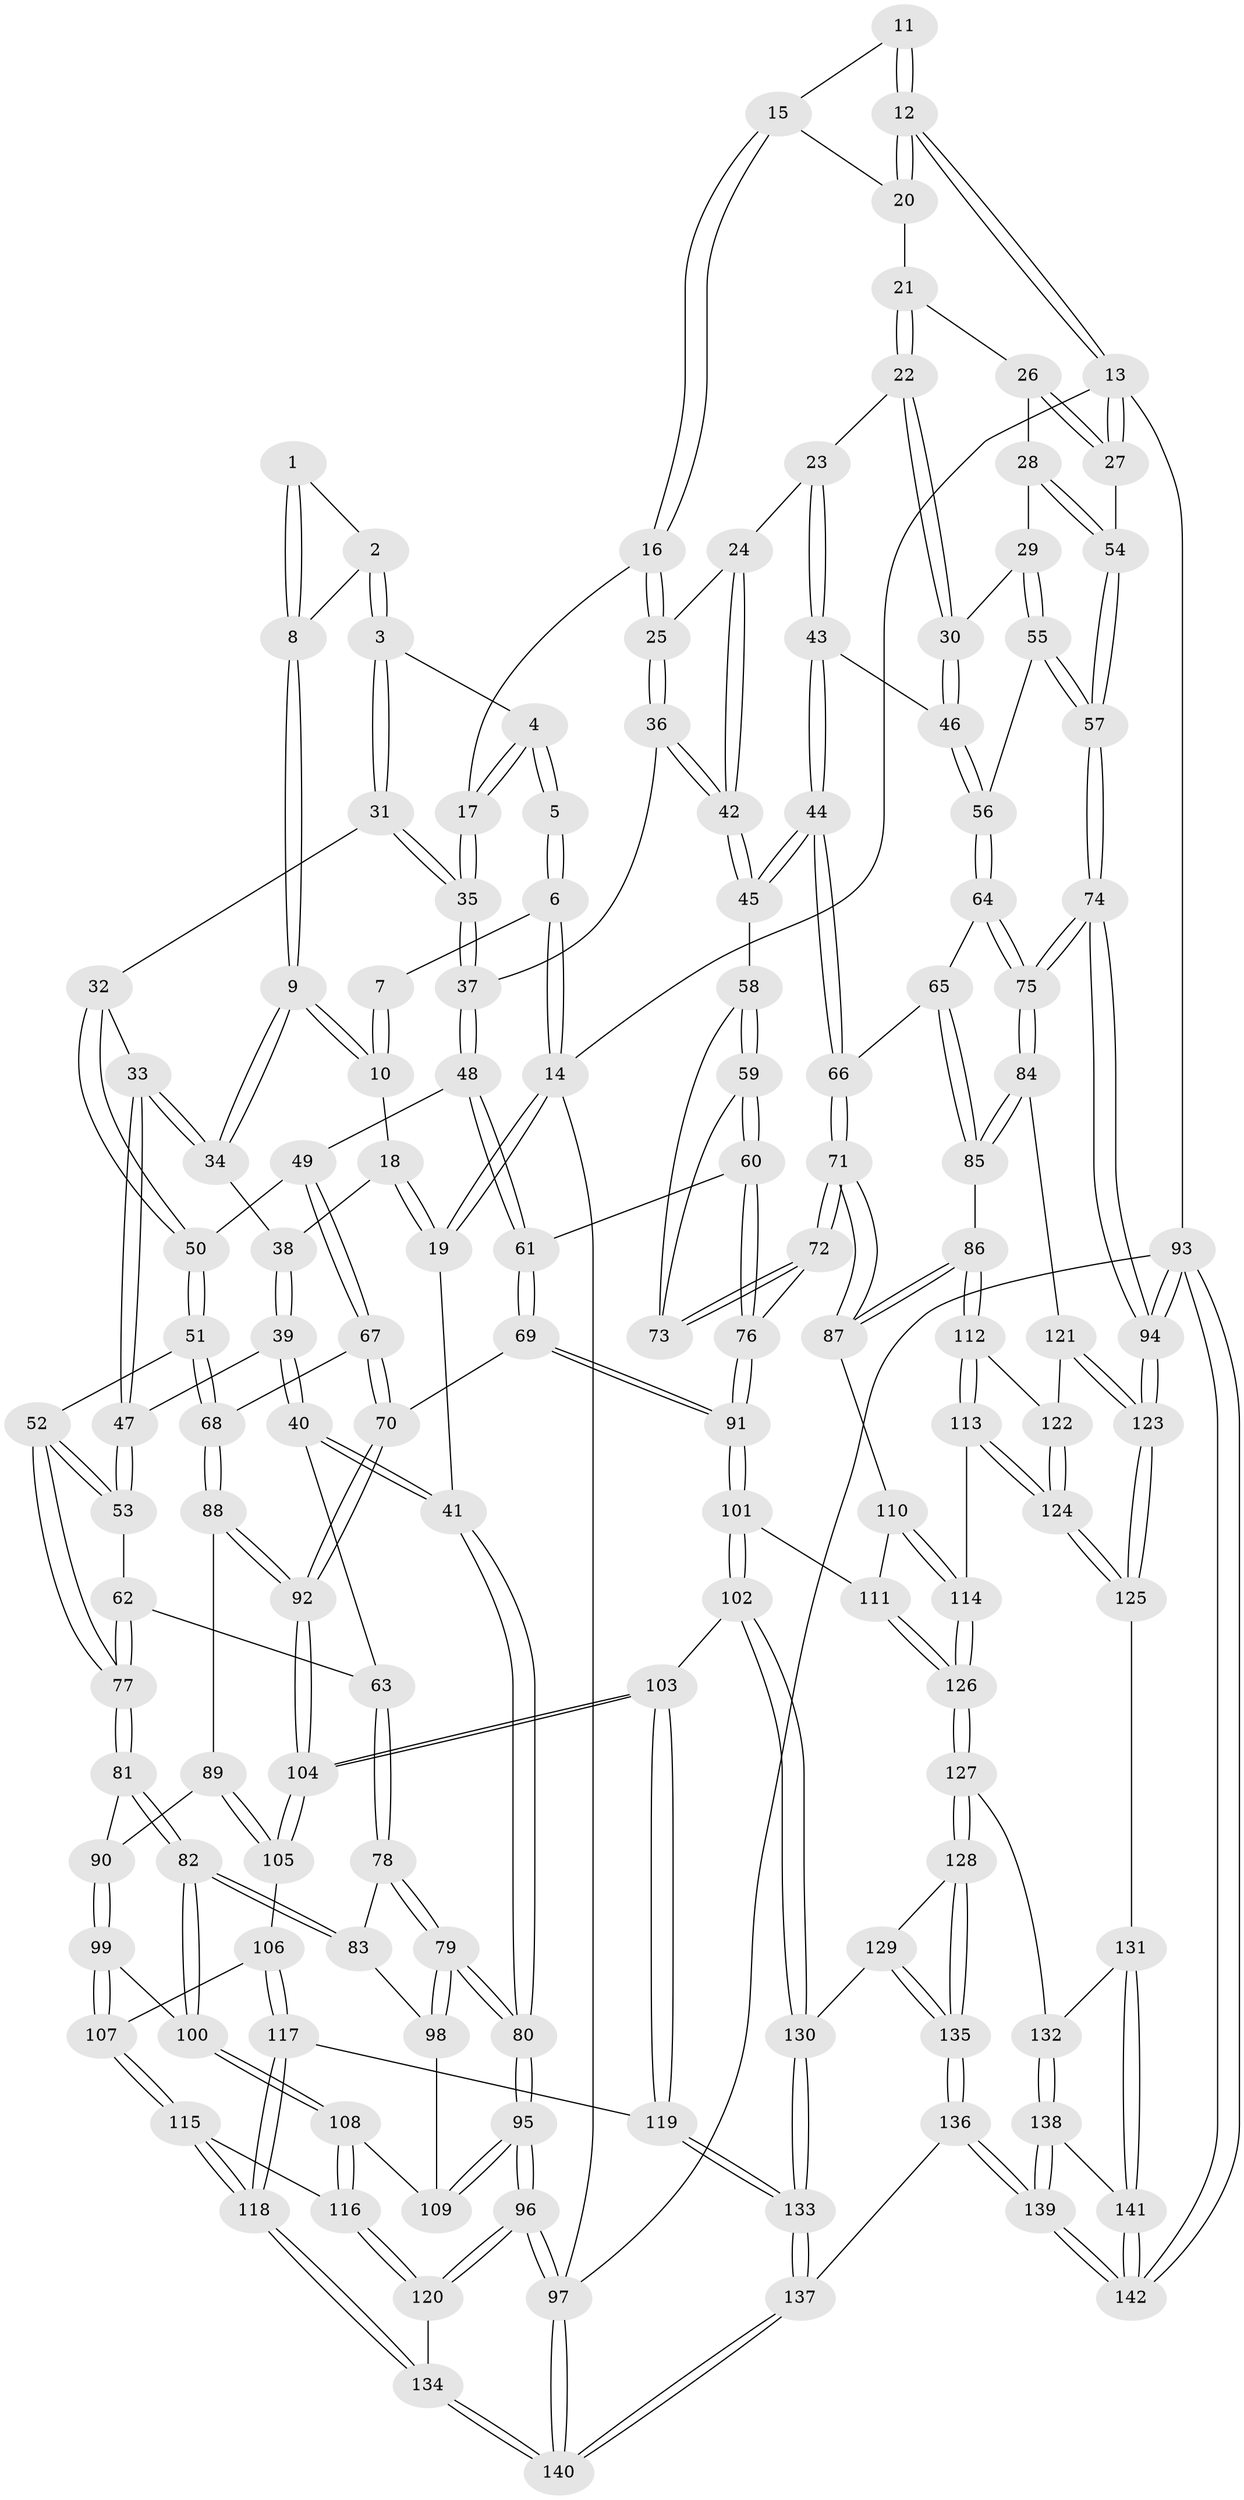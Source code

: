 // Generated by graph-tools (version 1.1) at 2025/38/03/09/25 02:38:32]
// undirected, 142 vertices, 352 edges
graph export_dot {
graph [start="1"]
  node [color=gray90,style=filled];
  1 [pos="+0.17877587536017836+0"];
  2 [pos="+0.3032687120714856+0.07691266927312511"];
  3 [pos="+0.4187215456323072+0.03643597381526257"];
  4 [pos="+0.4228758183850425+0.03160238394452503"];
  5 [pos="+0.49533776755705167+0"];
  6 [pos="+0+0"];
  7 [pos="+0.1272960117751801+0"];
  8 [pos="+0.2643026001714449+0.10869691260018989"];
  9 [pos="+0.22685181682721978+0.14354683101645443"];
  10 [pos="+0.20762826713250976+0.1295059878585062"];
  11 [pos="+0.6434474607045912+0"];
  12 [pos="+1+0"];
  13 [pos="+1+0"];
  14 [pos="+0+0"];
  15 [pos="+0.6784725626393294+0"];
  16 [pos="+0.6852239760529509+0.08564332106102951"];
  17 [pos="+0.513720265014567+0.1418262150166623"];
  18 [pos="+0.04080397869124865+0.11924276854159295"];
  19 [pos="+0+0"];
  20 [pos="+0.8791579735491413+0.07287690258124034"];
  21 [pos="+0.8845185072302166+0.09528311756393668"];
  22 [pos="+0.8552829082140335+0.14119565744365106"];
  23 [pos="+0.7630351769407399+0.16907756302763446"];
  24 [pos="+0.7607789604992699+0.16794367157807957"];
  25 [pos="+0.6934732388811754+0.12452074725493958"];
  26 [pos="+0.9170325502410146+0.10596338465010108"];
  27 [pos="+1+0"];
  28 [pos="+1+0.22430034337324192"];
  29 [pos="+0.9568512961012113+0.2477915842385515"];
  30 [pos="+0.9236346385718595+0.2501662086336423"];
  31 [pos="+0.3850334925187939+0.21307690431267864"];
  32 [pos="+0.3672764317318414+0.23120164351708256"];
  33 [pos="+0.24730868148452045+0.22750544091262814"];
  34 [pos="+0.2332396850711805+0.19966986713730803"];
  35 [pos="+0.5476067290912326+0.24588611779469102"];
  36 [pos="+0.5931377678760583+0.2671995407199187"];
  37 [pos="+0.5746946880764269+0.2713357300813441"];
  38 [pos="+0.13030829496318977+0.20669715453783943"];
  39 [pos="+0.07537766313636843+0.30733627232404287"];
  40 [pos="+0.06686887801051518+0.30989243846959696"];
  41 [pos="+0+0.22962551479691262"];
  42 [pos="+0.688556880030012+0.3272497086125247"];
  43 [pos="+0.8229550531300195+0.3058075251732939"];
  44 [pos="+0.7879509304159235+0.34234362271569885"];
  45 [pos="+0.7123820028816409+0.34629545263831074"];
  46 [pos="+0.8357216118828769+0.30357391430122665"];
  47 [pos="+0.21612642772828086+0.3067098311827418"];
  48 [pos="+0.5342883551070798+0.3368235965384599"];
  49 [pos="+0.4495288524313903+0.3567931515430809"];
  50 [pos="+0.3955039313378951+0.3496411619331495"];
  51 [pos="+0.3130433913652081+0.42384165975851357"];
  52 [pos="+0.2911335160005695+0.41715627122302945"];
  53 [pos="+0.22367693615313666+0.32673641258944314"];
  54 [pos="+1+0.18472254455019407"];
  55 [pos="+0.9662470754505234+0.39129753794205396"];
  56 [pos="+0.9381533893187596+0.3991679041475914"];
  57 [pos="+1+0.47536724909964423"];
  58 [pos="+0.7118498596893417+0.34752702200368485"];
  59 [pos="+0.6646519134669909+0.424595563790889"];
  60 [pos="+0.6356342706749851+0.46425132872701963"];
  61 [pos="+0.564398093819832+0.4376420965557565"];
  62 [pos="+0.1271485387019921+0.4272702897843523"];
  63 [pos="+0.10516309170905713+0.42273611577492337"];
  64 [pos="+0.9123430550726743+0.43412533997259434"];
  65 [pos="+0.8807403950568533+0.45275389682359796"];
  66 [pos="+0.8230611691949894+0.4553129971403506"];
  67 [pos="+0.4596926943116524+0.47057783192572306"];
  68 [pos="+0.3180452066074412+0.4340621092207042"];
  69 [pos="+0.4970049293241483+0.5088068395763078"];
  70 [pos="+0.49298556518402603+0.5105866897336024"];
  71 [pos="+0.7796600003080192+0.5374261830564283"];
  72 [pos="+0.7680261937637836+0.5344110640690638"];
  73 [pos="+0.7317119484788055+0.4527235692974917"];
  74 [pos="+1+0.6116546189159366"];
  75 [pos="+1+0.6132210919855913"];
  76 [pos="+0.6658673577983876+0.5248121051537049"];
  77 [pos="+0.1918193701916381+0.4798090619556028"];
  78 [pos="+0.10115018136913562+0.4266960588257936"];
  79 [pos="+0+0.48734671634404736"];
  80 [pos="+0+0.4727012430920282"];
  81 [pos="+0.18066991698690643+0.51821233086443"];
  82 [pos="+0.13874772201834237+0.5583050539151172"];
  83 [pos="+0.08257620983710881+0.5281786141301504"];
  84 [pos="+1+0.6185165172487057"];
  85 [pos="+0.982525825801047+0.6195295788904785"];
  86 [pos="+0.9260273315478132+0.6314419776799215"];
  87 [pos="+0.7975891154280843+0.5722740898368907"];
  88 [pos="+0.3228464905240955+0.45765698118688813"];
  89 [pos="+0.2688073476061234+0.563128818438639"];
  90 [pos="+0.23203437145203534+0.5504248832241911"];
  91 [pos="+0.6254960986410772+0.5784154713992872"];
  92 [pos="+0.42668823383453874+0.6155357021469988"];
  93 [pos="+1+1"];
  94 [pos="+1+0.9130771325270429"];
  95 [pos="+0+0.8584602294052326"];
  96 [pos="+0+0.8783587269270405"];
  97 [pos="+0+1"];
  98 [pos="+0+0.5302155002529496"];
  99 [pos="+0.19848980696474283+0.645808113901398"];
  100 [pos="+0.14129172047650274+0.6371405702592913"];
  101 [pos="+0.5963333711373607+0.7011947165721555"];
  102 [pos="+0.5681264768395872+0.70999175065866"];
  103 [pos="+0.4408673171514729+0.6617171563677818"];
  104 [pos="+0.42509893916124+0.635446676537771"];
  105 [pos="+0.2949722660468363+0.633235683697515"];
  106 [pos="+0.25445044223453045+0.6594089850317697"];
  107 [pos="+0.2503749995631051+0.6600416300894658"];
  108 [pos="+0.10967802255853802+0.6685114678171177"];
  109 [pos="+0.04106039589109061+0.6100930774577337"];
  110 [pos="+0.7774613334997409+0.6038351082497008"];
  111 [pos="+0.6599145319604376+0.7201376875910858"];
  112 [pos="+0.8665582087486006+0.7264723321376577"];
  113 [pos="+0.816770862311549+0.7569385861937563"];
  114 [pos="+0.8042061058575224+0.7628391577904425"];
  115 [pos="+0.2010444217929094+0.7759757737939962"];
  116 [pos="+0.07199206686164761+0.7560740442713544"];
  117 [pos="+0.3268924444256907+0.8371684733072788"];
  118 [pos="+0.29842811225377713+0.8548665018440478"];
  119 [pos="+0.3431050992982333+0.8322347562525192"];
  120 [pos="+0.02578122213699465+0.7926866726880784"];
  121 [pos="+0.9451688909647241+0.7746605321521726"];
  122 [pos="+0.9093703525053796+0.779053603382714"];
  123 [pos="+1+0.8770804829363364"];
  124 [pos="+0.9182069592628197+0.8416457684480341"];
  125 [pos="+0.9301784815030221+0.8796825639783898"];
  126 [pos="+0.7492681256079005+0.8043697727896334"];
  127 [pos="+0.7519989479445359+0.836435925848496"];
  128 [pos="+0.7083894751452174+0.895456165443857"];
  129 [pos="+0.5488113650084072+0.8139604219410308"];
  130 [pos="+0.5468157536815401+0.8119644535964853"];
  131 [pos="+0.9108542038243487+0.8890537175046298"];
  132 [pos="+0.7749222705306369+0.8502055521174898"];
  133 [pos="+0.47002725255492533+0.8996073745273757"];
  134 [pos="+0.23601475904756025+0.9681023139412815"];
  135 [pos="+0.6619068699049586+0.9909356754073784"];
  136 [pos="+0.6123737012834948+1"];
  137 [pos="+0.5481244852966463+1"];
  138 [pos="+0.823529813131554+0.9652936560347674"];
  139 [pos="+0.7454790851186055+1"];
  140 [pos="+0.21863782679681137+1"];
  141 [pos="+0.8991657079865477+0.9259429086888417"];
  142 [pos="+0.9335092513059823+1"];
  1 -- 2;
  1 -- 8;
  1 -- 8;
  2 -- 3;
  2 -- 3;
  2 -- 8;
  3 -- 4;
  3 -- 31;
  3 -- 31;
  4 -- 5;
  4 -- 5;
  4 -- 17;
  4 -- 17;
  5 -- 6;
  5 -- 6;
  6 -- 7;
  6 -- 14;
  6 -- 14;
  7 -- 10;
  7 -- 10;
  8 -- 9;
  8 -- 9;
  9 -- 10;
  9 -- 10;
  9 -- 34;
  9 -- 34;
  10 -- 18;
  11 -- 12;
  11 -- 12;
  11 -- 15;
  12 -- 13;
  12 -- 13;
  12 -- 20;
  12 -- 20;
  13 -- 14;
  13 -- 27;
  13 -- 27;
  13 -- 93;
  14 -- 19;
  14 -- 19;
  14 -- 97;
  15 -- 16;
  15 -- 16;
  15 -- 20;
  16 -- 17;
  16 -- 25;
  16 -- 25;
  17 -- 35;
  17 -- 35;
  18 -- 19;
  18 -- 19;
  18 -- 38;
  19 -- 41;
  20 -- 21;
  21 -- 22;
  21 -- 22;
  21 -- 26;
  22 -- 23;
  22 -- 30;
  22 -- 30;
  23 -- 24;
  23 -- 43;
  23 -- 43;
  24 -- 25;
  24 -- 42;
  24 -- 42;
  25 -- 36;
  25 -- 36;
  26 -- 27;
  26 -- 27;
  26 -- 28;
  27 -- 54;
  28 -- 29;
  28 -- 54;
  28 -- 54;
  29 -- 30;
  29 -- 55;
  29 -- 55;
  30 -- 46;
  30 -- 46;
  31 -- 32;
  31 -- 35;
  31 -- 35;
  32 -- 33;
  32 -- 50;
  32 -- 50;
  33 -- 34;
  33 -- 34;
  33 -- 47;
  33 -- 47;
  34 -- 38;
  35 -- 37;
  35 -- 37;
  36 -- 37;
  36 -- 42;
  36 -- 42;
  37 -- 48;
  37 -- 48;
  38 -- 39;
  38 -- 39;
  39 -- 40;
  39 -- 40;
  39 -- 47;
  40 -- 41;
  40 -- 41;
  40 -- 63;
  41 -- 80;
  41 -- 80;
  42 -- 45;
  42 -- 45;
  43 -- 44;
  43 -- 44;
  43 -- 46;
  44 -- 45;
  44 -- 45;
  44 -- 66;
  44 -- 66;
  45 -- 58;
  46 -- 56;
  46 -- 56;
  47 -- 53;
  47 -- 53;
  48 -- 49;
  48 -- 61;
  48 -- 61;
  49 -- 50;
  49 -- 67;
  49 -- 67;
  50 -- 51;
  50 -- 51;
  51 -- 52;
  51 -- 68;
  51 -- 68;
  52 -- 53;
  52 -- 53;
  52 -- 77;
  52 -- 77;
  53 -- 62;
  54 -- 57;
  54 -- 57;
  55 -- 56;
  55 -- 57;
  55 -- 57;
  56 -- 64;
  56 -- 64;
  57 -- 74;
  57 -- 74;
  58 -- 59;
  58 -- 59;
  58 -- 73;
  59 -- 60;
  59 -- 60;
  59 -- 73;
  60 -- 61;
  60 -- 76;
  60 -- 76;
  61 -- 69;
  61 -- 69;
  62 -- 63;
  62 -- 77;
  62 -- 77;
  63 -- 78;
  63 -- 78;
  64 -- 65;
  64 -- 75;
  64 -- 75;
  65 -- 66;
  65 -- 85;
  65 -- 85;
  66 -- 71;
  66 -- 71;
  67 -- 68;
  67 -- 70;
  67 -- 70;
  68 -- 88;
  68 -- 88;
  69 -- 70;
  69 -- 91;
  69 -- 91;
  70 -- 92;
  70 -- 92;
  71 -- 72;
  71 -- 72;
  71 -- 87;
  71 -- 87;
  72 -- 73;
  72 -- 73;
  72 -- 76;
  74 -- 75;
  74 -- 75;
  74 -- 94;
  74 -- 94;
  75 -- 84;
  75 -- 84;
  76 -- 91;
  76 -- 91;
  77 -- 81;
  77 -- 81;
  78 -- 79;
  78 -- 79;
  78 -- 83;
  79 -- 80;
  79 -- 80;
  79 -- 98;
  79 -- 98;
  80 -- 95;
  80 -- 95;
  81 -- 82;
  81 -- 82;
  81 -- 90;
  82 -- 83;
  82 -- 83;
  82 -- 100;
  82 -- 100;
  83 -- 98;
  84 -- 85;
  84 -- 85;
  84 -- 121;
  85 -- 86;
  86 -- 87;
  86 -- 87;
  86 -- 112;
  86 -- 112;
  87 -- 110;
  88 -- 89;
  88 -- 92;
  88 -- 92;
  89 -- 90;
  89 -- 105;
  89 -- 105;
  90 -- 99;
  90 -- 99;
  91 -- 101;
  91 -- 101;
  92 -- 104;
  92 -- 104;
  93 -- 94;
  93 -- 94;
  93 -- 142;
  93 -- 142;
  93 -- 97;
  94 -- 123;
  94 -- 123;
  95 -- 96;
  95 -- 96;
  95 -- 109;
  95 -- 109;
  96 -- 97;
  96 -- 97;
  96 -- 120;
  96 -- 120;
  97 -- 140;
  97 -- 140;
  98 -- 109;
  99 -- 100;
  99 -- 107;
  99 -- 107;
  100 -- 108;
  100 -- 108;
  101 -- 102;
  101 -- 102;
  101 -- 111;
  102 -- 103;
  102 -- 130;
  102 -- 130;
  103 -- 104;
  103 -- 104;
  103 -- 119;
  103 -- 119;
  104 -- 105;
  104 -- 105;
  105 -- 106;
  106 -- 107;
  106 -- 117;
  106 -- 117;
  107 -- 115;
  107 -- 115;
  108 -- 109;
  108 -- 116;
  108 -- 116;
  110 -- 111;
  110 -- 114;
  110 -- 114;
  111 -- 126;
  111 -- 126;
  112 -- 113;
  112 -- 113;
  112 -- 122;
  113 -- 114;
  113 -- 124;
  113 -- 124;
  114 -- 126;
  114 -- 126;
  115 -- 116;
  115 -- 118;
  115 -- 118;
  116 -- 120;
  116 -- 120;
  117 -- 118;
  117 -- 118;
  117 -- 119;
  118 -- 134;
  118 -- 134;
  119 -- 133;
  119 -- 133;
  120 -- 134;
  121 -- 122;
  121 -- 123;
  121 -- 123;
  122 -- 124;
  122 -- 124;
  123 -- 125;
  123 -- 125;
  124 -- 125;
  124 -- 125;
  125 -- 131;
  126 -- 127;
  126 -- 127;
  127 -- 128;
  127 -- 128;
  127 -- 132;
  128 -- 129;
  128 -- 135;
  128 -- 135;
  129 -- 130;
  129 -- 135;
  129 -- 135;
  130 -- 133;
  130 -- 133;
  131 -- 132;
  131 -- 141;
  131 -- 141;
  132 -- 138;
  132 -- 138;
  133 -- 137;
  133 -- 137;
  134 -- 140;
  134 -- 140;
  135 -- 136;
  135 -- 136;
  136 -- 137;
  136 -- 139;
  136 -- 139;
  137 -- 140;
  137 -- 140;
  138 -- 139;
  138 -- 139;
  138 -- 141;
  139 -- 142;
  139 -- 142;
  141 -- 142;
  141 -- 142;
}
